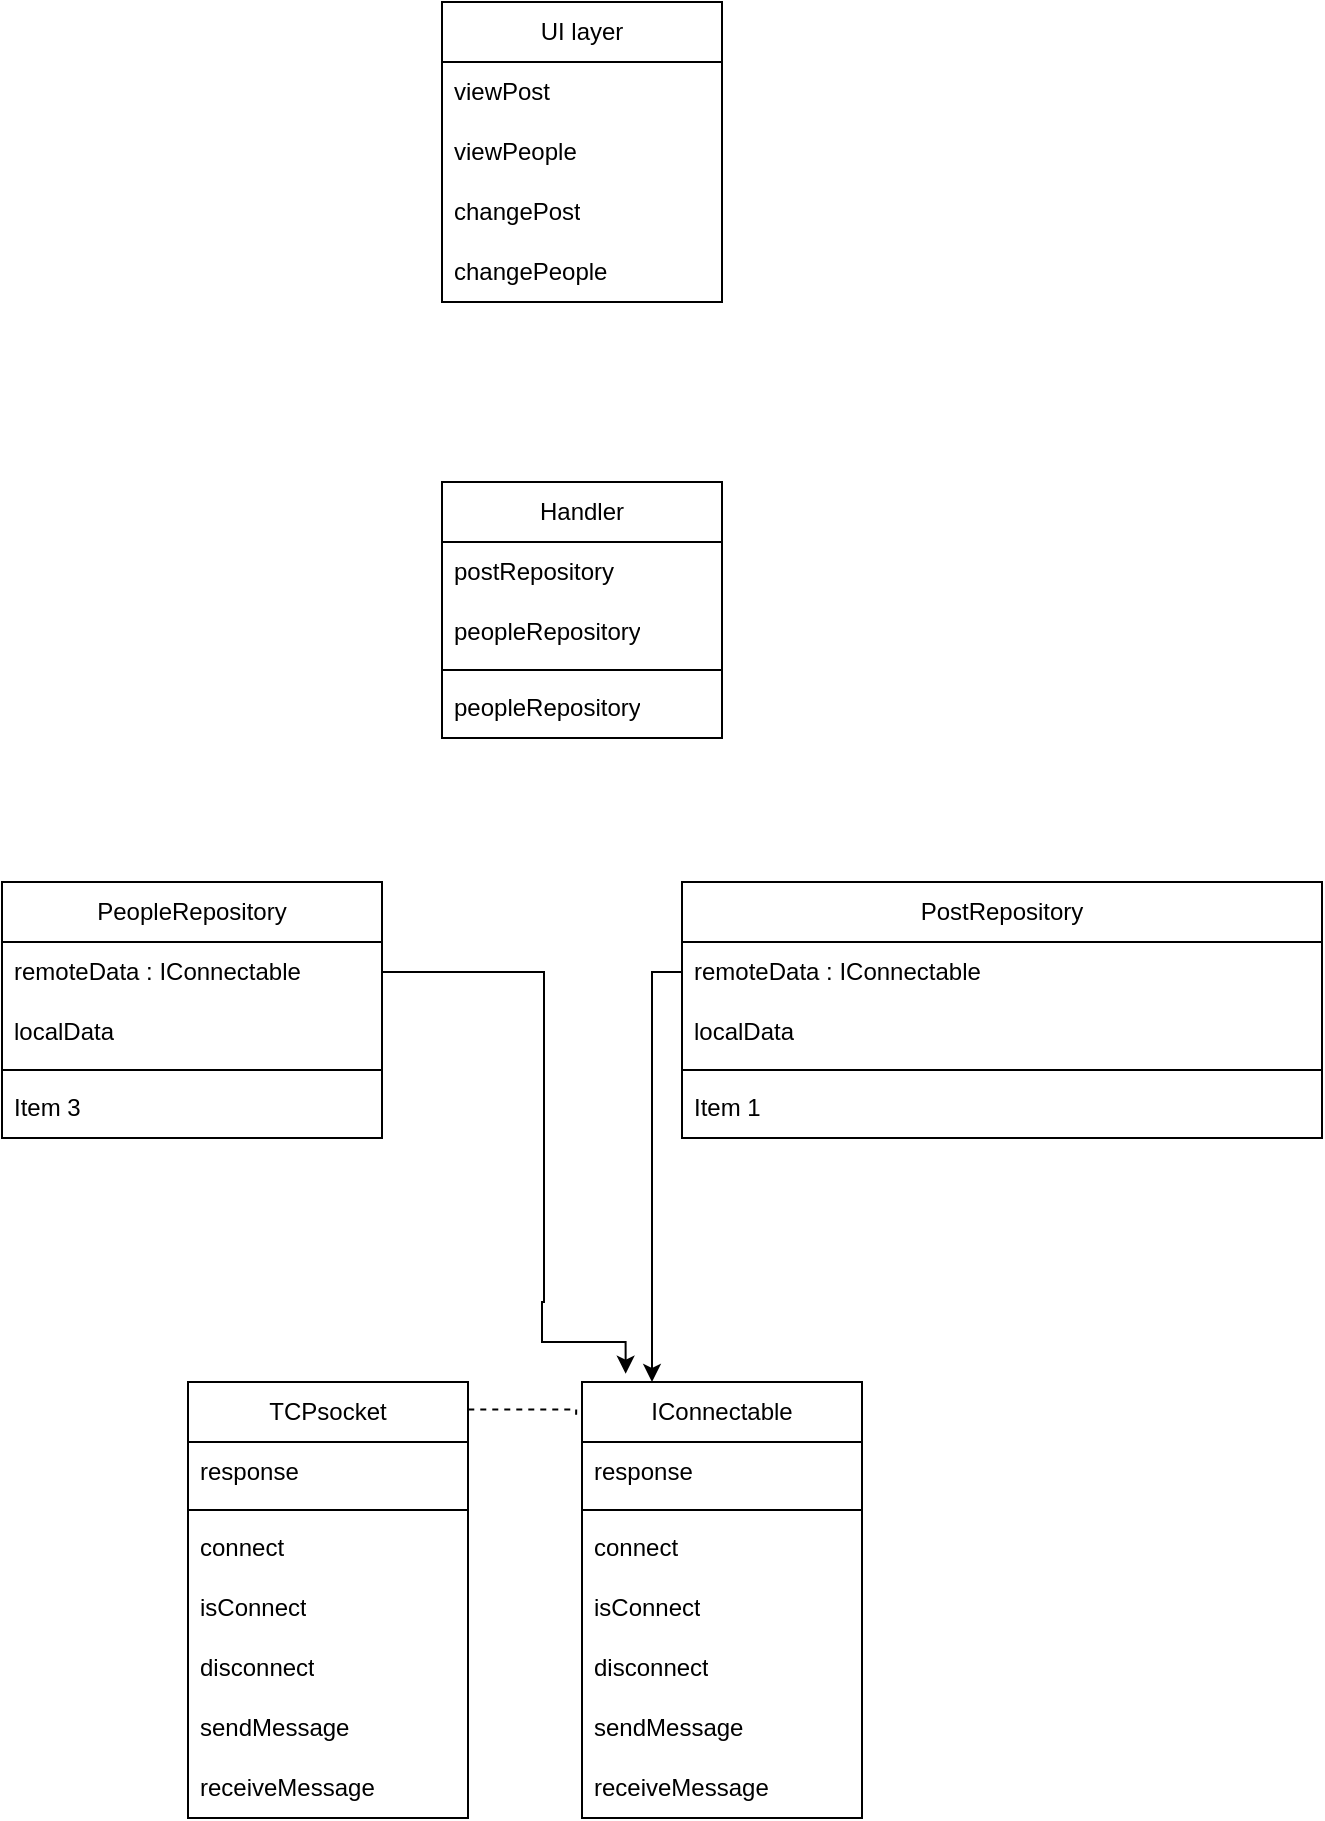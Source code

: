 <mxfile version="26.2.15">
  <diagram id="C5RBs43oDa-KdzZeNtuy" name="Page-1">
    <mxGraphModel dx="983" dy="1755" grid="1" gridSize="10" guides="1" tooltips="1" connect="1" arrows="1" fold="1" page="1" pageScale="1" pageWidth="827" pageHeight="1169" math="0" shadow="0">
      <root>
        <mxCell id="WIyWlLk6GJQsqaUBKTNV-0" />
        <mxCell id="WIyWlLk6GJQsqaUBKTNV-1" parent="WIyWlLk6GJQsqaUBKTNV-0" />
        <mxCell id="bcX5K1PzoNdG_20Nnn0S-0" value="UI layer" style="swimlane;fontStyle=0;childLayout=stackLayout;horizontal=1;startSize=30;horizontalStack=0;resizeParent=1;resizeParentMax=0;resizeLast=0;collapsible=1;marginBottom=0;whiteSpace=wrap;html=1;" vertex="1" parent="WIyWlLk6GJQsqaUBKTNV-1">
          <mxGeometry x="290" y="-200" width="140" height="150" as="geometry" />
        </mxCell>
        <mxCell id="bcX5K1PzoNdG_20Nnn0S-1" value="viewPost" style="text;strokeColor=none;fillColor=none;align=left;verticalAlign=middle;spacingLeft=4;spacingRight=4;overflow=hidden;points=[[0,0.5],[1,0.5]];portConstraint=eastwest;rotatable=0;whiteSpace=wrap;html=1;" vertex="1" parent="bcX5K1PzoNdG_20Nnn0S-0">
          <mxGeometry y="30" width="140" height="30" as="geometry" />
        </mxCell>
        <mxCell id="bcX5K1PzoNdG_20Nnn0S-2" value="viewPeople" style="text;strokeColor=none;fillColor=none;align=left;verticalAlign=middle;spacingLeft=4;spacingRight=4;overflow=hidden;points=[[0,0.5],[1,0.5]];portConstraint=eastwest;rotatable=0;whiteSpace=wrap;html=1;" vertex="1" parent="bcX5K1PzoNdG_20Nnn0S-0">
          <mxGeometry y="60" width="140" height="30" as="geometry" />
        </mxCell>
        <mxCell id="bcX5K1PzoNdG_20Nnn0S-3" value="changePost" style="text;strokeColor=none;fillColor=none;align=left;verticalAlign=middle;spacingLeft=4;spacingRight=4;overflow=hidden;points=[[0,0.5],[1,0.5]];portConstraint=eastwest;rotatable=0;whiteSpace=wrap;html=1;" vertex="1" parent="bcX5K1PzoNdG_20Nnn0S-0">
          <mxGeometry y="90" width="140" height="30" as="geometry" />
        </mxCell>
        <mxCell id="bcX5K1PzoNdG_20Nnn0S-4" value="changePeople" style="text;strokeColor=none;fillColor=none;align=left;verticalAlign=middle;spacingLeft=4;spacingRight=4;overflow=hidden;points=[[0,0.5],[1,0.5]];portConstraint=eastwest;rotatable=0;whiteSpace=wrap;html=1;" vertex="1" parent="bcX5K1PzoNdG_20Nnn0S-0">
          <mxGeometry y="120" width="140" height="30" as="geometry" />
        </mxCell>
        <mxCell id="bcX5K1PzoNdG_20Nnn0S-5" value="Handler" style="swimlane;fontStyle=0;childLayout=stackLayout;horizontal=1;startSize=30;horizontalStack=0;resizeParent=1;resizeParentMax=0;resizeLast=0;collapsible=1;marginBottom=0;whiteSpace=wrap;html=1;" vertex="1" parent="WIyWlLk6GJQsqaUBKTNV-1">
          <mxGeometry x="290" y="40" width="140" height="128" as="geometry" />
        </mxCell>
        <mxCell id="bcX5K1PzoNdG_20Nnn0S-6" value="postRepository" style="text;strokeColor=none;fillColor=none;align=left;verticalAlign=middle;spacingLeft=4;spacingRight=4;overflow=hidden;points=[[0,0.5],[1,0.5]];portConstraint=eastwest;rotatable=0;whiteSpace=wrap;html=1;" vertex="1" parent="bcX5K1PzoNdG_20Nnn0S-5">
          <mxGeometry y="30" width="140" height="30" as="geometry" />
        </mxCell>
        <mxCell id="bcX5K1PzoNdG_20Nnn0S-50" value="peopleRepository" style="text;strokeColor=none;fillColor=none;align=left;verticalAlign=middle;spacingLeft=4;spacingRight=4;overflow=hidden;points=[[0,0.5],[1,0.5]];portConstraint=eastwest;rotatable=0;whiteSpace=wrap;html=1;" vertex="1" parent="bcX5K1PzoNdG_20Nnn0S-5">
          <mxGeometry y="60" width="140" height="30" as="geometry" />
        </mxCell>
        <mxCell id="bcX5K1PzoNdG_20Nnn0S-51" value="" style="line;strokeWidth=1;fillColor=none;align=left;verticalAlign=middle;spacingTop=-1;spacingLeft=3;spacingRight=3;rotatable=0;labelPosition=right;points=[];portConstraint=eastwest;strokeColor=inherit;" vertex="1" parent="bcX5K1PzoNdG_20Nnn0S-5">
          <mxGeometry y="90" width="140" height="8" as="geometry" />
        </mxCell>
        <mxCell id="bcX5K1PzoNdG_20Nnn0S-52" value="peopleRepository" style="text;strokeColor=none;fillColor=none;align=left;verticalAlign=middle;spacingLeft=4;spacingRight=4;overflow=hidden;points=[[0,0.5],[1,0.5]];portConstraint=eastwest;rotatable=0;whiteSpace=wrap;html=1;" vertex="1" parent="bcX5K1PzoNdG_20Nnn0S-5">
          <mxGeometry y="98" width="140" height="30" as="geometry" />
        </mxCell>
        <mxCell id="bcX5K1PzoNdG_20Nnn0S-9" value="PostRepository" style="swimlane;fontStyle=0;childLayout=stackLayout;horizontal=1;startSize=30;horizontalStack=0;resizeParent=1;resizeParentMax=0;resizeLast=0;collapsible=1;marginBottom=0;whiteSpace=wrap;html=1;" vertex="1" parent="WIyWlLk6GJQsqaUBKTNV-1">
          <mxGeometry x="410" y="240" width="320" height="128" as="geometry" />
        </mxCell>
        <mxCell id="bcX5K1PzoNdG_20Nnn0S-39" value="remoteData : IConnectable" style="text;strokeColor=none;fillColor=none;align=left;verticalAlign=middle;spacingLeft=4;spacingRight=4;overflow=hidden;points=[[0,0.5],[1,0.5]];portConstraint=eastwest;rotatable=0;whiteSpace=wrap;html=1;" vertex="1" parent="bcX5K1PzoNdG_20Nnn0S-9">
          <mxGeometry y="30" width="320" height="30" as="geometry" />
        </mxCell>
        <mxCell id="bcX5K1PzoNdG_20Nnn0S-40" value="localData" style="text;strokeColor=none;fillColor=none;align=left;verticalAlign=middle;spacingLeft=4;spacingRight=4;overflow=hidden;points=[[0,0.5],[1,0.5]];portConstraint=eastwest;rotatable=0;whiteSpace=wrap;html=1;" vertex="1" parent="bcX5K1PzoNdG_20Nnn0S-9">
          <mxGeometry y="60" width="320" height="30" as="geometry" />
        </mxCell>
        <mxCell id="bcX5K1PzoNdG_20Nnn0S-41" value="" style="line;strokeWidth=1;fillColor=none;align=left;verticalAlign=middle;spacingTop=-1;spacingLeft=3;spacingRight=3;rotatable=0;labelPosition=right;points=[];portConstraint=eastwest;strokeColor=inherit;" vertex="1" parent="bcX5K1PzoNdG_20Nnn0S-9">
          <mxGeometry y="90" width="320" height="8" as="geometry" />
        </mxCell>
        <mxCell id="bcX5K1PzoNdG_20Nnn0S-10" value="Item 1" style="text;strokeColor=none;fillColor=none;align=left;verticalAlign=middle;spacingLeft=4;spacingRight=4;overflow=hidden;points=[[0,0.5],[1,0.5]];portConstraint=eastwest;rotatable=0;whiteSpace=wrap;html=1;" vertex="1" parent="bcX5K1PzoNdG_20Nnn0S-9">
          <mxGeometry y="98" width="320" height="30" as="geometry" />
        </mxCell>
        <mxCell id="bcX5K1PzoNdG_20Nnn0S-13" value="PeopleRepository" style="swimlane;fontStyle=0;childLayout=stackLayout;horizontal=1;startSize=30;horizontalStack=0;resizeParent=1;resizeParentMax=0;resizeLast=0;collapsible=1;marginBottom=0;whiteSpace=wrap;html=1;" vertex="1" parent="WIyWlLk6GJQsqaUBKTNV-1">
          <mxGeometry x="70" y="240" width="190" height="128" as="geometry" />
        </mxCell>
        <mxCell id="bcX5K1PzoNdG_20Nnn0S-14" value="remoteData : IConnectable" style="text;strokeColor=none;fillColor=none;align=left;verticalAlign=middle;spacingLeft=4;spacingRight=4;overflow=hidden;points=[[0,0.5],[1,0.5]];portConstraint=eastwest;rotatable=0;whiteSpace=wrap;html=1;" vertex="1" parent="bcX5K1PzoNdG_20Nnn0S-13">
          <mxGeometry y="30" width="190" height="30" as="geometry" />
        </mxCell>
        <mxCell id="bcX5K1PzoNdG_20Nnn0S-15" value="localData" style="text;strokeColor=none;fillColor=none;align=left;verticalAlign=middle;spacingLeft=4;spacingRight=4;overflow=hidden;points=[[0,0.5],[1,0.5]];portConstraint=eastwest;rotatable=0;whiteSpace=wrap;html=1;" vertex="1" parent="bcX5K1PzoNdG_20Nnn0S-13">
          <mxGeometry y="60" width="190" height="30" as="geometry" />
        </mxCell>
        <mxCell id="bcX5K1PzoNdG_20Nnn0S-38" value="" style="line;strokeWidth=1;fillColor=none;align=left;verticalAlign=middle;spacingTop=-1;spacingLeft=3;spacingRight=3;rotatable=0;labelPosition=right;points=[];portConstraint=eastwest;strokeColor=inherit;" vertex="1" parent="bcX5K1PzoNdG_20Nnn0S-13">
          <mxGeometry y="90" width="190" height="8" as="geometry" />
        </mxCell>
        <mxCell id="bcX5K1PzoNdG_20Nnn0S-16" value="Item 3" style="text;strokeColor=none;fillColor=none;align=left;verticalAlign=middle;spacingLeft=4;spacingRight=4;overflow=hidden;points=[[0,0.5],[1,0.5]];portConstraint=eastwest;rotatable=0;whiteSpace=wrap;html=1;" vertex="1" parent="bcX5K1PzoNdG_20Nnn0S-13">
          <mxGeometry y="98" width="190" height="30" as="geometry" />
        </mxCell>
        <mxCell id="bcX5K1PzoNdG_20Nnn0S-17" value="IConnectable" style="swimlane;fontStyle=0;childLayout=stackLayout;horizontal=1;startSize=30;horizontalStack=0;resizeParent=1;resizeParentMax=0;resizeLast=0;collapsible=1;marginBottom=0;whiteSpace=wrap;html=1;" vertex="1" parent="WIyWlLk6GJQsqaUBKTNV-1">
          <mxGeometry x="360" y="490" width="140" height="218" as="geometry" />
        </mxCell>
        <mxCell id="bcX5K1PzoNdG_20Nnn0S-44" value="response" style="text;strokeColor=none;fillColor=none;align=left;verticalAlign=middle;spacingLeft=4;spacingRight=4;overflow=hidden;points=[[0,0.5],[1,0.5]];portConstraint=eastwest;rotatable=0;whiteSpace=wrap;html=1;" vertex="1" parent="bcX5K1PzoNdG_20Nnn0S-17">
          <mxGeometry y="30" width="140" height="30" as="geometry" />
        </mxCell>
        <mxCell id="bcX5K1PzoNdG_20Nnn0S-45" value="" style="line;strokeWidth=1;fillColor=none;align=left;verticalAlign=middle;spacingTop=-1;spacingLeft=3;spacingRight=3;rotatable=0;labelPosition=right;points=[];portConstraint=eastwest;strokeColor=inherit;" vertex="1" parent="bcX5K1PzoNdG_20Nnn0S-17">
          <mxGeometry y="60" width="140" height="8" as="geometry" />
        </mxCell>
        <mxCell id="bcX5K1PzoNdG_20Nnn0S-18" value="connect" style="text;strokeColor=none;fillColor=none;align=left;verticalAlign=middle;spacingLeft=4;spacingRight=4;overflow=hidden;points=[[0,0.5],[1,0.5]];portConstraint=eastwest;rotatable=0;whiteSpace=wrap;html=1;" vertex="1" parent="bcX5K1PzoNdG_20Nnn0S-17">
          <mxGeometry y="68" width="140" height="30" as="geometry" />
        </mxCell>
        <mxCell id="bcX5K1PzoNdG_20Nnn0S-48" value="isConnect" style="text;strokeColor=none;fillColor=none;align=left;verticalAlign=middle;spacingLeft=4;spacingRight=4;overflow=hidden;points=[[0,0.5],[1,0.5]];portConstraint=eastwest;rotatable=0;whiteSpace=wrap;html=1;" vertex="1" parent="bcX5K1PzoNdG_20Nnn0S-17">
          <mxGeometry y="98" width="140" height="30" as="geometry" />
        </mxCell>
        <mxCell id="bcX5K1PzoNdG_20Nnn0S-19" value="disconnect" style="text;strokeColor=none;fillColor=none;align=left;verticalAlign=middle;spacingLeft=4;spacingRight=4;overflow=hidden;points=[[0,0.5],[1,0.5]];portConstraint=eastwest;rotatable=0;whiteSpace=wrap;html=1;" vertex="1" parent="bcX5K1PzoNdG_20Nnn0S-17">
          <mxGeometry y="128" width="140" height="30" as="geometry" />
        </mxCell>
        <mxCell id="bcX5K1PzoNdG_20Nnn0S-20" value="sendMessage" style="text;strokeColor=none;fillColor=none;align=left;verticalAlign=middle;spacingLeft=4;spacingRight=4;overflow=hidden;points=[[0,0.5],[1,0.5]];portConstraint=eastwest;rotatable=0;whiteSpace=wrap;html=1;" vertex="1" parent="bcX5K1PzoNdG_20Nnn0S-17">
          <mxGeometry y="158" width="140" height="30" as="geometry" />
        </mxCell>
        <mxCell id="bcX5K1PzoNdG_20Nnn0S-25" value="receiveMessage" style="text;strokeColor=none;fillColor=none;align=left;verticalAlign=middle;spacingLeft=4;spacingRight=4;overflow=hidden;points=[[0,0.5],[1,0.5]];portConstraint=eastwest;rotatable=0;whiteSpace=wrap;html=1;" vertex="1" parent="bcX5K1PzoNdG_20Nnn0S-17">
          <mxGeometry y="188" width="140" height="30" as="geometry" />
        </mxCell>
        <mxCell id="bcX5K1PzoNdG_20Nnn0S-31" style="edgeStyle=orthogonalEdgeStyle;rounded=0;orthogonalLoop=1;jettySize=auto;html=1;entryX=-0.021;entryY=0.075;entryDx=0;entryDy=0;dashed=1;endArrow=none;startFill=0;exitX=1.001;exitY=0.063;exitDx=0;exitDy=0;entryPerimeter=0;exitPerimeter=0;" edge="1" parent="WIyWlLk6GJQsqaUBKTNV-1" source="bcX5K1PzoNdG_20Nnn0S-26" target="bcX5K1PzoNdG_20Nnn0S-17">
          <mxGeometry relative="1" as="geometry">
            <Array as="points">
              <mxPoint x="357" y="504" />
            </Array>
          </mxGeometry>
        </mxCell>
        <mxCell id="bcX5K1PzoNdG_20Nnn0S-26" value="TCPsocket" style="swimlane;fontStyle=0;childLayout=stackLayout;horizontal=1;startSize=30;horizontalStack=0;resizeParent=1;resizeParentMax=0;resizeLast=0;collapsible=1;marginBottom=0;whiteSpace=wrap;html=1;" vertex="1" parent="WIyWlLk6GJQsqaUBKTNV-1">
          <mxGeometry x="163" y="490" width="140" height="218" as="geometry" />
        </mxCell>
        <mxCell id="bcX5K1PzoNdG_20Nnn0S-46" value="response" style="text;strokeColor=none;fillColor=none;align=left;verticalAlign=middle;spacingLeft=4;spacingRight=4;overflow=hidden;points=[[0,0.5],[1,0.5]];portConstraint=eastwest;rotatable=0;whiteSpace=wrap;html=1;" vertex="1" parent="bcX5K1PzoNdG_20Nnn0S-26">
          <mxGeometry y="30" width="140" height="30" as="geometry" />
        </mxCell>
        <mxCell id="bcX5K1PzoNdG_20Nnn0S-47" value="" style="line;strokeWidth=1;fillColor=none;align=left;verticalAlign=middle;spacingTop=-1;spacingLeft=3;spacingRight=3;rotatable=0;labelPosition=right;points=[];portConstraint=eastwest;strokeColor=inherit;" vertex="1" parent="bcX5K1PzoNdG_20Nnn0S-26">
          <mxGeometry y="60" width="140" height="8" as="geometry" />
        </mxCell>
        <mxCell id="bcX5K1PzoNdG_20Nnn0S-27" value="connect" style="text;strokeColor=none;fillColor=none;align=left;verticalAlign=middle;spacingLeft=4;spacingRight=4;overflow=hidden;points=[[0,0.5],[1,0.5]];portConstraint=eastwest;rotatable=0;whiteSpace=wrap;html=1;" vertex="1" parent="bcX5K1PzoNdG_20Nnn0S-26">
          <mxGeometry y="68" width="140" height="30" as="geometry" />
        </mxCell>
        <mxCell id="bcX5K1PzoNdG_20Nnn0S-49" value="isConnect" style="text;strokeColor=none;fillColor=none;align=left;verticalAlign=middle;spacingLeft=4;spacingRight=4;overflow=hidden;points=[[0,0.5],[1,0.5]];portConstraint=eastwest;rotatable=0;whiteSpace=wrap;html=1;" vertex="1" parent="bcX5K1PzoNdG_20Nnn0S-26">
          <mxGeometry y="98" width="140" height="30" as="geometry" />
        </mxCell>
        <mxCell id="bcX5K1PzoNdG_20Nnn0S-28" value="disconnect" style="text;strokeColor=none;fillColor=none;align=left;verticalAlign=middle;spacingLeft=4;spacingRight=4;overflow=hidden;points=[[0,0.5],[1,0.5]];portConstraint=eastwest;rotatable=0;whiteSpace=wrap;html=1;" vertex="1" parent="bcX5K1PzoNdG_20Nnn0S-26">
          <mxGeometry y="128" width="140" height="30" as="geometry" />
        </mxCell>
        <mxCell id="bcX5K1PzoNdG_20Nnn0S-29" value="sendMessage" style="text;strokeColor=none;fillColor=none;align=left;verticalAlign=middle;spacingLeft=4;spacingRight=4;overflow=hidden;points=[[0,0.5],[1,0.5]];portConstraint=eastwest;rotatable=0;whiteSpace=wrap;html=1;" vertex="1" parent="bcX5K1PzoNdG_20Nnn0S-26">
          <mxGeometry y="158" width="140" height="30" as="geometry" />
        </mxCell>
        <mxCell id="bcX5K1PzoNdG_20Nnn0S-30" value="receiveMessage" style="text;strokeColor=none;fillColor=none;align=left;verticalAlign=middle;spacingLeft=4;spacingRight=4;overflow=hidden;points=[[0,0.5],[1,0.5]];portConstraint=eastwest;rotatable=0;whiteSpace=wrap;html=1;" vertex="1" parent="bcX5K1PzoNdG_20Nnn0S-26">
          <mxGeometry y="188" width="140" height="30" as="geometry" />
        </mxCell>
        <mxCell id="bcX5K1PzoNdG_20Nnn0S-42" style="edgeStyle=orthogonalEdgeStyle;rounded=0;orthogonalLoop=1;jettySize=auto;html=1;entryX=0.25;entryY=0;entryDx=0;entryDy=0;" edge="1" parent="WIyWlLk6GJQsqaUBKTNV-1" source="bcX5K1PzoNdG_20Nnn0S-39" target="bcX5K1PzoNdG_20Nnn0S-17">
          <mxGeometry relative="1" as="geometry">
            <Array as="points">
              <mxPoint x="395" y="285" />
            </Array>
          </mxGeometry>
        </mxCell>
        <mxCell id="bcX5K1PzoNdG_20Nnn0S-43" style="edgeStyle=orthogonalEdgeStyle;rounded=0;orthogonalLoop=1;jettySize=auto;html=1;entryX=0.156;entryY=-0.019;entryDx=0;entryDy=0;entryPerimeter=0;" edge="1" parent="WIyWlLk6GJQsqaUBKTNV-1" source="bcX5K1PzoNdG_20Nnn0S-14" target="bcX5K1PzoNdG_20Nnn0S-17">
          <mxGeometry relative="1" as="geometry">
            <mxPoint x="380" y="470" as="targetPoint" />
            <Array as="points">
              <mxPoint x="341" y="285" />
              <mxPoint x="341" y="450" />
              <mxPoint x="340" y="450" />
              <mxPoint x="340" y="470" />
              <mxPoint x="382" y="470" />
            </Array>
          </mxGeometry>
        </mxCell>
      </root>
    </mxGraphModel>
  </diagram>
</mxfile>
